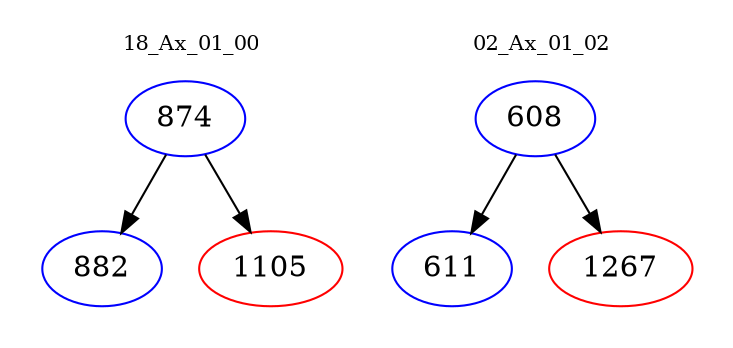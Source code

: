 digraph{
subgraph cluster_0 {
color = white
label = "18_Ax_01_00";
fontsize=10;
T0_874 [label="874", color="blue"]
T0_874 -> T0_882 [color="black"]
T0_882 [label="882", color="blue"]
T0_874 -> T0_1105 [color="black"]
T0_1105 [label="1105", color="red"]
}
subgraph cluster_1 {
color = white
label = "02_Ax_01_02";
fontsize=10;
T1_608 [label="608", color="blue"]
T1_608 -> T1_611 [color="black"]
T1_611 [label="611", color="blue"]
T1_608 -> T1_1267 [color="black"]
T1_1267 [label="1267", color="red"]
}
}

